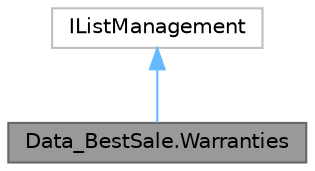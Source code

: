 digraph "Data_BestSale.Warranties"
{
 // LATEX_PDF_SIZE
  bgcolor="transparent";
  edge [fontname=Helvetica,fontsize=10,labelfontname=Helvetica,labelfontsize=10];
  node [fontname=Helvetica,fontsize=10,shape=box,height=0.2,width=0.4];
  Node1 [id="Node000001",label="Data_BestSale.Warranties",height=0.2,width=0.4,color="gray40", fillcolor="grey60", style="filled", fontcolor="black",tooltip="Purpose:This file has the definition and methods to work with the plurality of Warranty...."];
  Node2 -> Node1 [id="edge2_Node000001_Node000002",dir="back",color="steelblue1",style="solid",tooltip=" "];
  Node2 [id="Node000002",label="IListManagement",height=0.2,width=0.4,color="grey75", fillcolor="white", style="filled",URL="$interface_data___best_sale_1_1_i_list_management.html",tooltip=" "];
}

